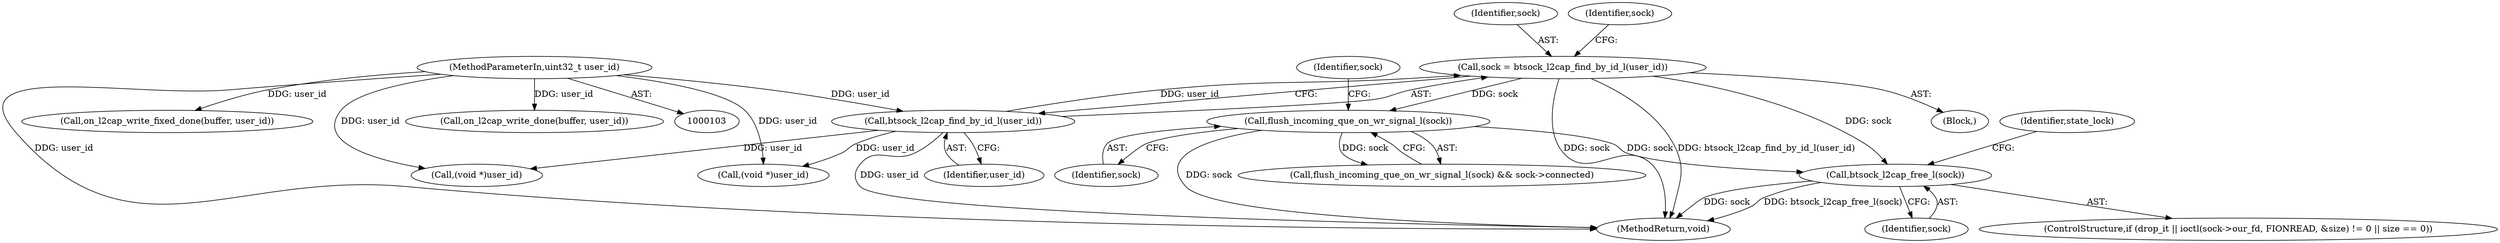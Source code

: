 digraph "0_Android_472271b153c5dc53c28beac55480a8d8434b2d5c_30@API" {
"1000290" [label="(Call,btsock_l2cap_free_l(sock))"];
"1000116" [label="(Call,sock = btsock_l2cap_find_by_id_l(user_id))"];
"1000118" [label="(Call,btsock_l2cap_find_by_id_l(user_id))"];
"1000106" [label="(MethodParameterIn,uint32_t user_id)"];
"1000248" [label="(Call,flush_incoming_que_on_wr_signal_l(sock))"];
"1000227" [label="(Call,(void *)user_id)"];
"1000116" [label="(Call,sock = btsock_l2cap_find_by_id_l(user_id))"];
"1000294" [label="(Identifier,state_lock)"];
"1000291" [label="(Identifier,sock)"];
"1000118" [label="(Call,btsock_l2cap_find_by_id_l(user_id))"];
"1000295" [label="(MethodReturn,void)"];
"1000247" [label="(Call,flush_incoming_que_on_wr_signal_l(sock) && sock->connected)"];
"1000119" [label="(Identifier,user_id)"];
"1000251" [label="(Identifier,sock)"];
"1000211" [label="(Call,on_l2cap_write_fixed_done(buffer, user_id))"];
"1000248" [label="(Call,flush_incoming_que_on_wr_signal_l(sock))"];
"1000117" [label="(Identifier,sock)"];
"1000249" [label="(Identifier,sock)"];
"1000107" [label="(Block,)"];
"1000290" [label="(Call,btsock_l2cap_free_l(sock))"];
"1000121" [label="(Identifier,sock)"];
"1000106" [label="(MethodParameterIn,uint32_t user_id)"];
"1000206" [label="(Call,(void *)user_id)"];
"1000232" [label="(Call,on_l2cap_write_done(buffer, user_id))"];
"1000274" [label="(ControlStructure,if (drop_it || ioctl(sock->our_fd, FIONREAD, &size) != 0 || size == 0))"];
"1000290" -> "1000274"  [label="AST: "];
"1000290" -> "1000291"  [label="CFG: "];
"1000291" -> "1000290"  [label="AST: "];
"1000294" -> "1000290"  [label="CFG: "];
"1000290" -> "1000295"  [label="DDG: sock"];
"1000290" -> "1000295"  [label="DDG: btsock_l2cap_free_l(sock)"];
"1000116" -> "1000290"  [label="DDG: sock"];
"1000248" -> "1000290"  [label="DDG: sock"];
"1000116" -> "1000107"  [label="AST: "];
"1000116" -> "1000118"  [label="CFG: "];
"1000117" -> "1000116"  [label="AST: "];
"1000118" -> "1000116"  [label="AST: "];
"1000121" -> "1000116"  [label="CFG: "];
"1000116" -> "1000295"  [label="DDG: sock"];
"1000116" -> "1000295"  [label="DDG: btsock_l2cap_find_by_id_l(user_id)"];
"1000118" -> "1000116"  [label="DDG: user_id"];
"1000116" -> "1000248"  [label="DDG: sock"];
"1000118" -> "1000119"  [label="CFG: "];
"1000119" -> "1000118"  [label="AST: "];
"1000118" -> "1000295"  [label="DDG: user_id"];
"1000106" -> "1000118"  [label="DDG: user_id"];
"1000118" -> "1000206"  [label="DDG: user_id"];
"1000118" -> "1000227"  [label="DDG: user_id"];
"1000106" -> "1000103"  [label="AST: "];
"1000106" -> "1000295"  [label="DDG: user_id"];
"1000106" -> "1000206"  [label="DDG: user_id"];
"1000106" -> "1000211"  [label="DDG: user_id"];
"1000106" -> "1000227"  [label="DDG: user_id"];
"1000106" -> "1000232"  [label="DDG: user_id"];
"1000248" -> "1000247"  [label="AST: "];
"1000248" -> "1000249"  [label="CFG: "];
"1000249" -> "1000248"  [label="AST: "];
"1000251" -> "1000248"  [label="CFG: "];
"1000247" -> "1000248"  [label="CFG: "];
"1000248" -> "1000295"  [label="DDG: sock"];
"1000248" -> "1000247"  [label="DDG: sock"];
}

